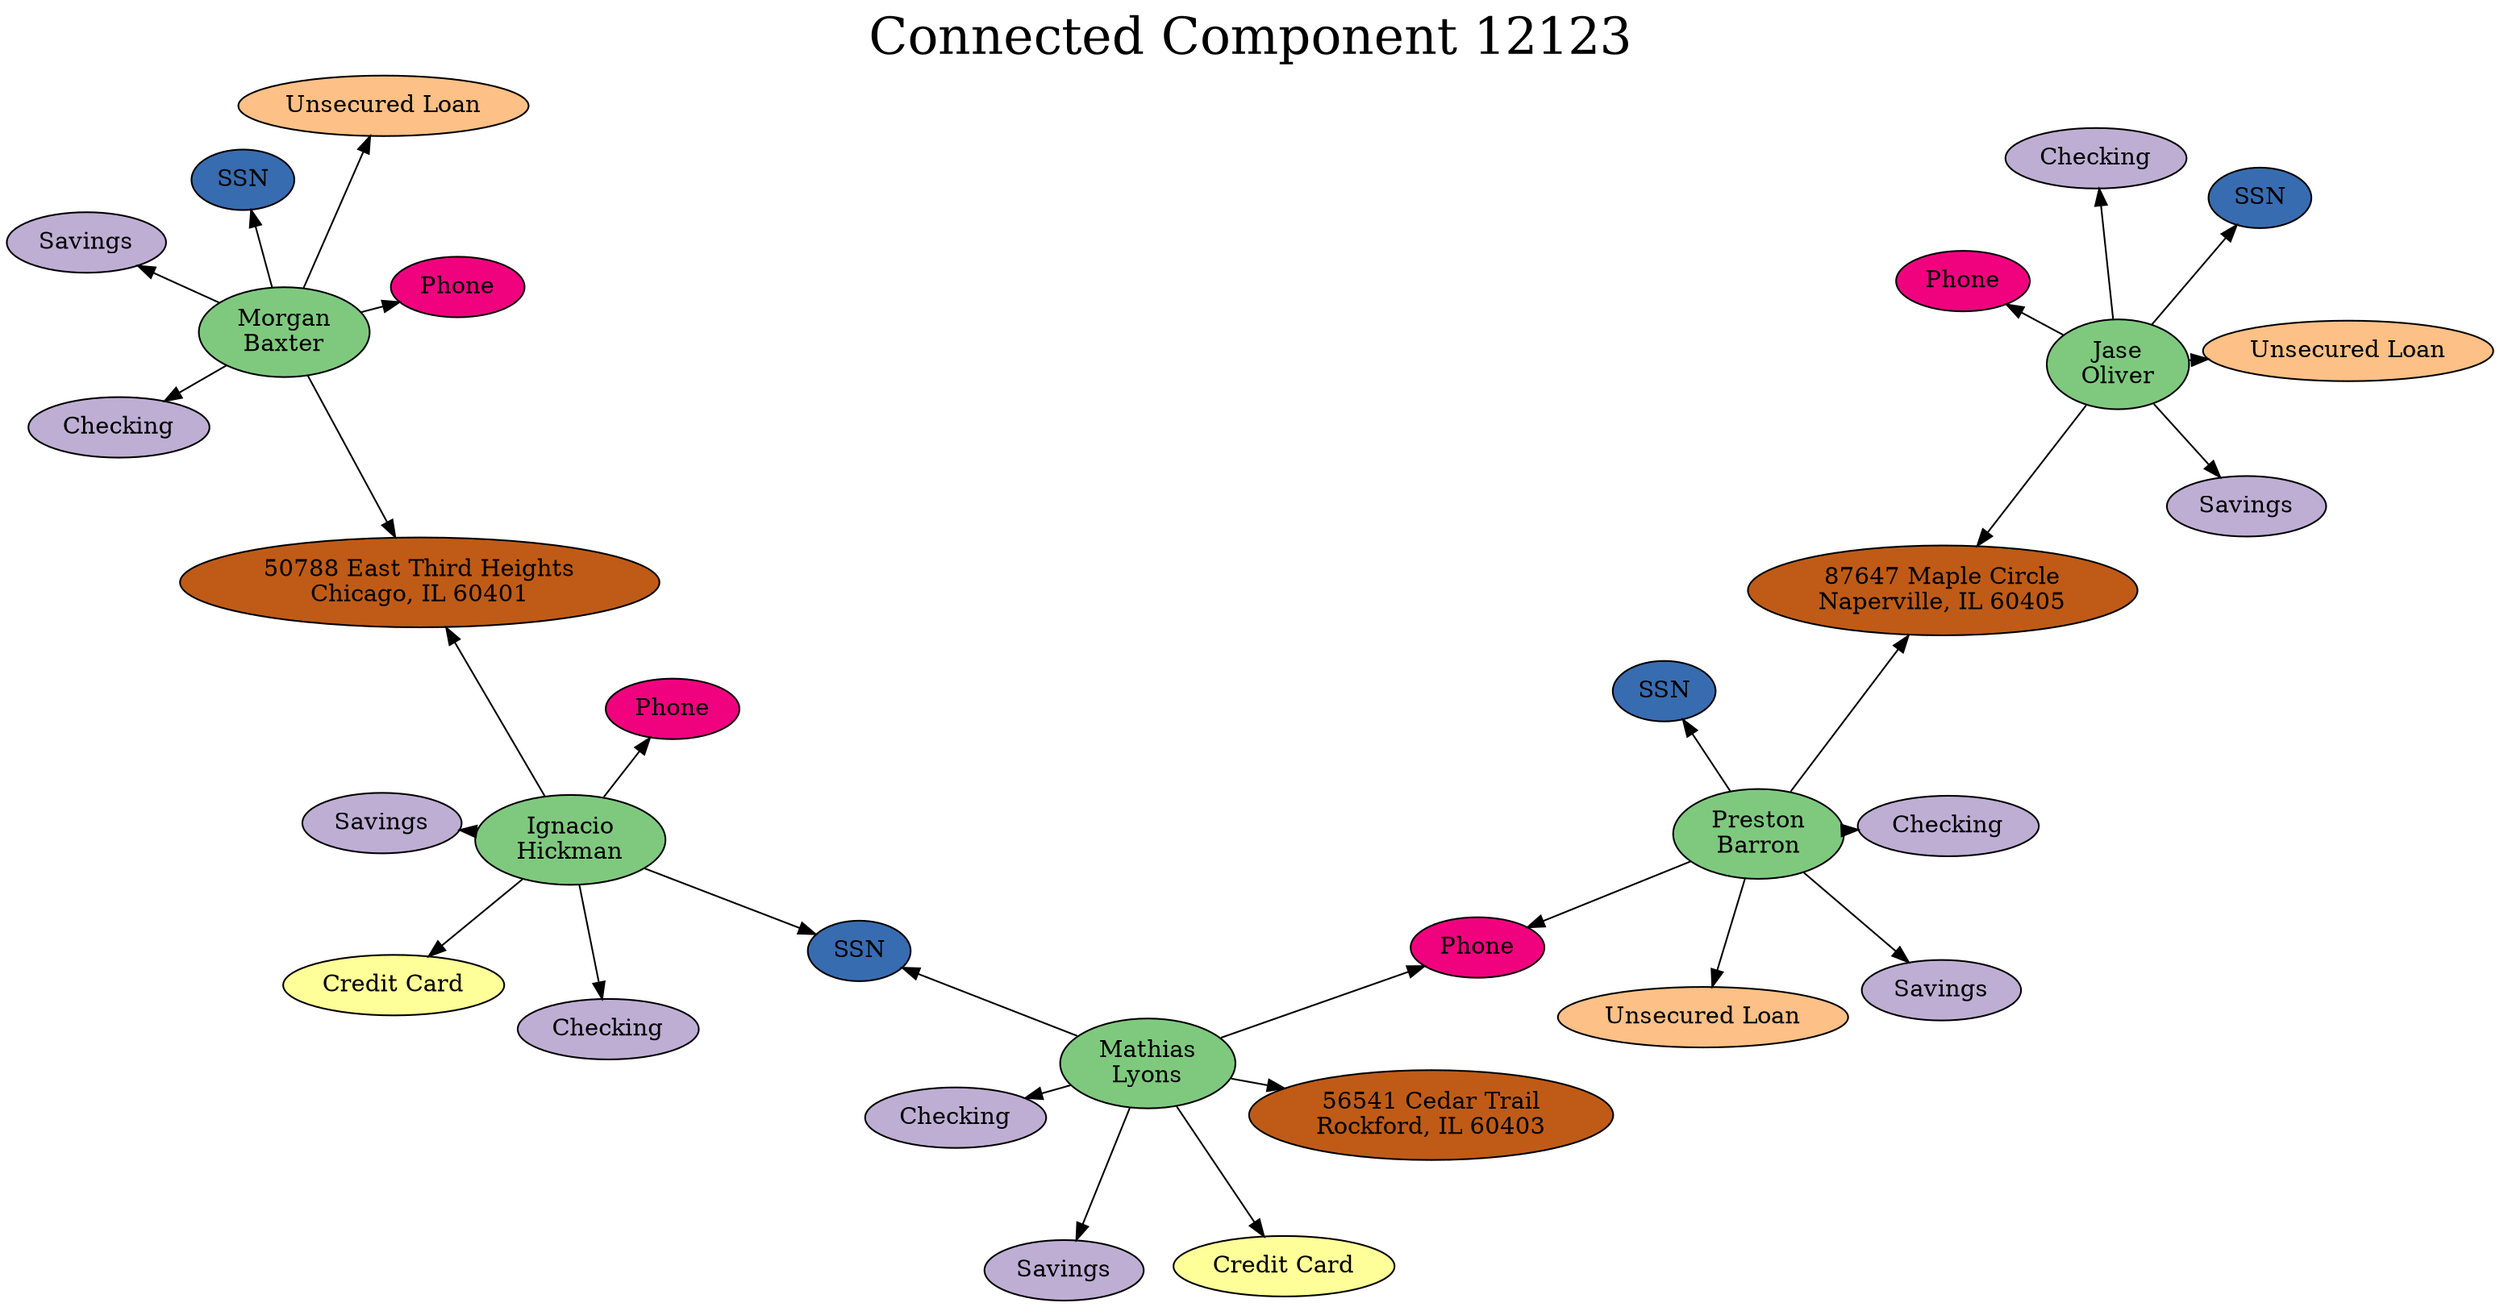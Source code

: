 digraph G {
layout=sfdp; overlap=prism; overlap_scaling=-5; labelloc="t"; label="Connected Component 12123"; fontsize=30
node[colorscheme=accent8, style=filled, color=black]
"849447"[fillcolor= "1",label= "Mathias\nLyons"]
"12137"[fillcolor= "1",label= "Preston\nBarron"]
"5308028"[fillcolor= "6",label= "Phone"]
"4308028"[fillcolor= "5",label= "SSN"]
"3308028"[fillcolor= "3",label= "Unsecured Loan"]
"929108"[fillcolor= "1",label= "Ignacio\nHickman"]
"2308028"[fillcolor= "2",label= "Savings"]
"1308028"[fillcolor= "2",label= "Checking"]
"6012137"[fillcolor= "7",label= "87647 Maple Circle\nNaperville, IL 60405"]
"6849447"[fillcolor= "7",label= "56541 Cedar Trail\nRockford, IL 60403"]
"5012137"[fillcolor= "6",label= "Phone"]
"4012137"[fillcolor= "5",label= "SSN"]
"4849447"[fillcolor= "5",label= "SSN"]
"5929108"[fillcolor= "6",label= "Phone"]
"3012137"[fillcolor= "3",label= "Unsecured Loan"]
"3849447"[fillcolor= "4",label= "Credit Card"]
"2012137"[fillcolor= "2",label= "Savings"]
"2849447"[fillcolor= "2",label= "Savings"]
"3929108"[fillcolor= "4",label= "Credit Card"]
"6268110"[fillcolor= "7",label= "50788 East Third Heights\nChicago, IL 60401"]
"1012137"[fillcolor= "2",label= "Checking"]
"1849447"[fillcolor= "2",label= "Checking"]
"2929108"[fillcolor= "2",label= "Savings"]
"5268110"[fillcolor= "6",label= "Phone"]
"268110"[fillcolor= "1",label= "Morgan\nBaxter"]
"1929108"[fillcolor= "2",label= "Checking"]
"4268110"[fillcolor= "5",label= "SSN"]
"308028"[fillcolor= "1",label= "Jase\nOliver"]
"3268110"[fillcolor= "3",label= "Unsecured Loan"]
"2268110"[fillcolor= "2",label= "Savings"]
"1268110"[fillcolor= "2",label= "Checking"]
"849447" -> "6849447"
"849447" -> "5012137"
"849447" -> "4849447"
"849447" -> "3849447"
"849447" -> "2849447"
"849447" -> "1849447"
"12137" -> "6012137"
"12137" -> "4012137"
"12137" -> "5012137"
"12137" -> "3012137"
"12137" -> "2012137"
"12137" -> "1012137"
"929108" -> "6268110"
"929108" -> "5929108"
"929108" -> "4849447"
"929108" -> "3929108"
"929108" -> "2929108"
"929108" -> "1929108"
"268110" -> "4268110"
"268110" -> "6268110"
"268110" -> "3268110"
"268110" -> "5268110"
"268110" -> "1268110"
"268110" -> "2268110"
"308028" -> "6012137"
"308028" -> "1308028"
"308028" -> "3308028"
"308028" -> "5308028"
"308028" -> "4308028"
"308028" -> "2308028"
}
